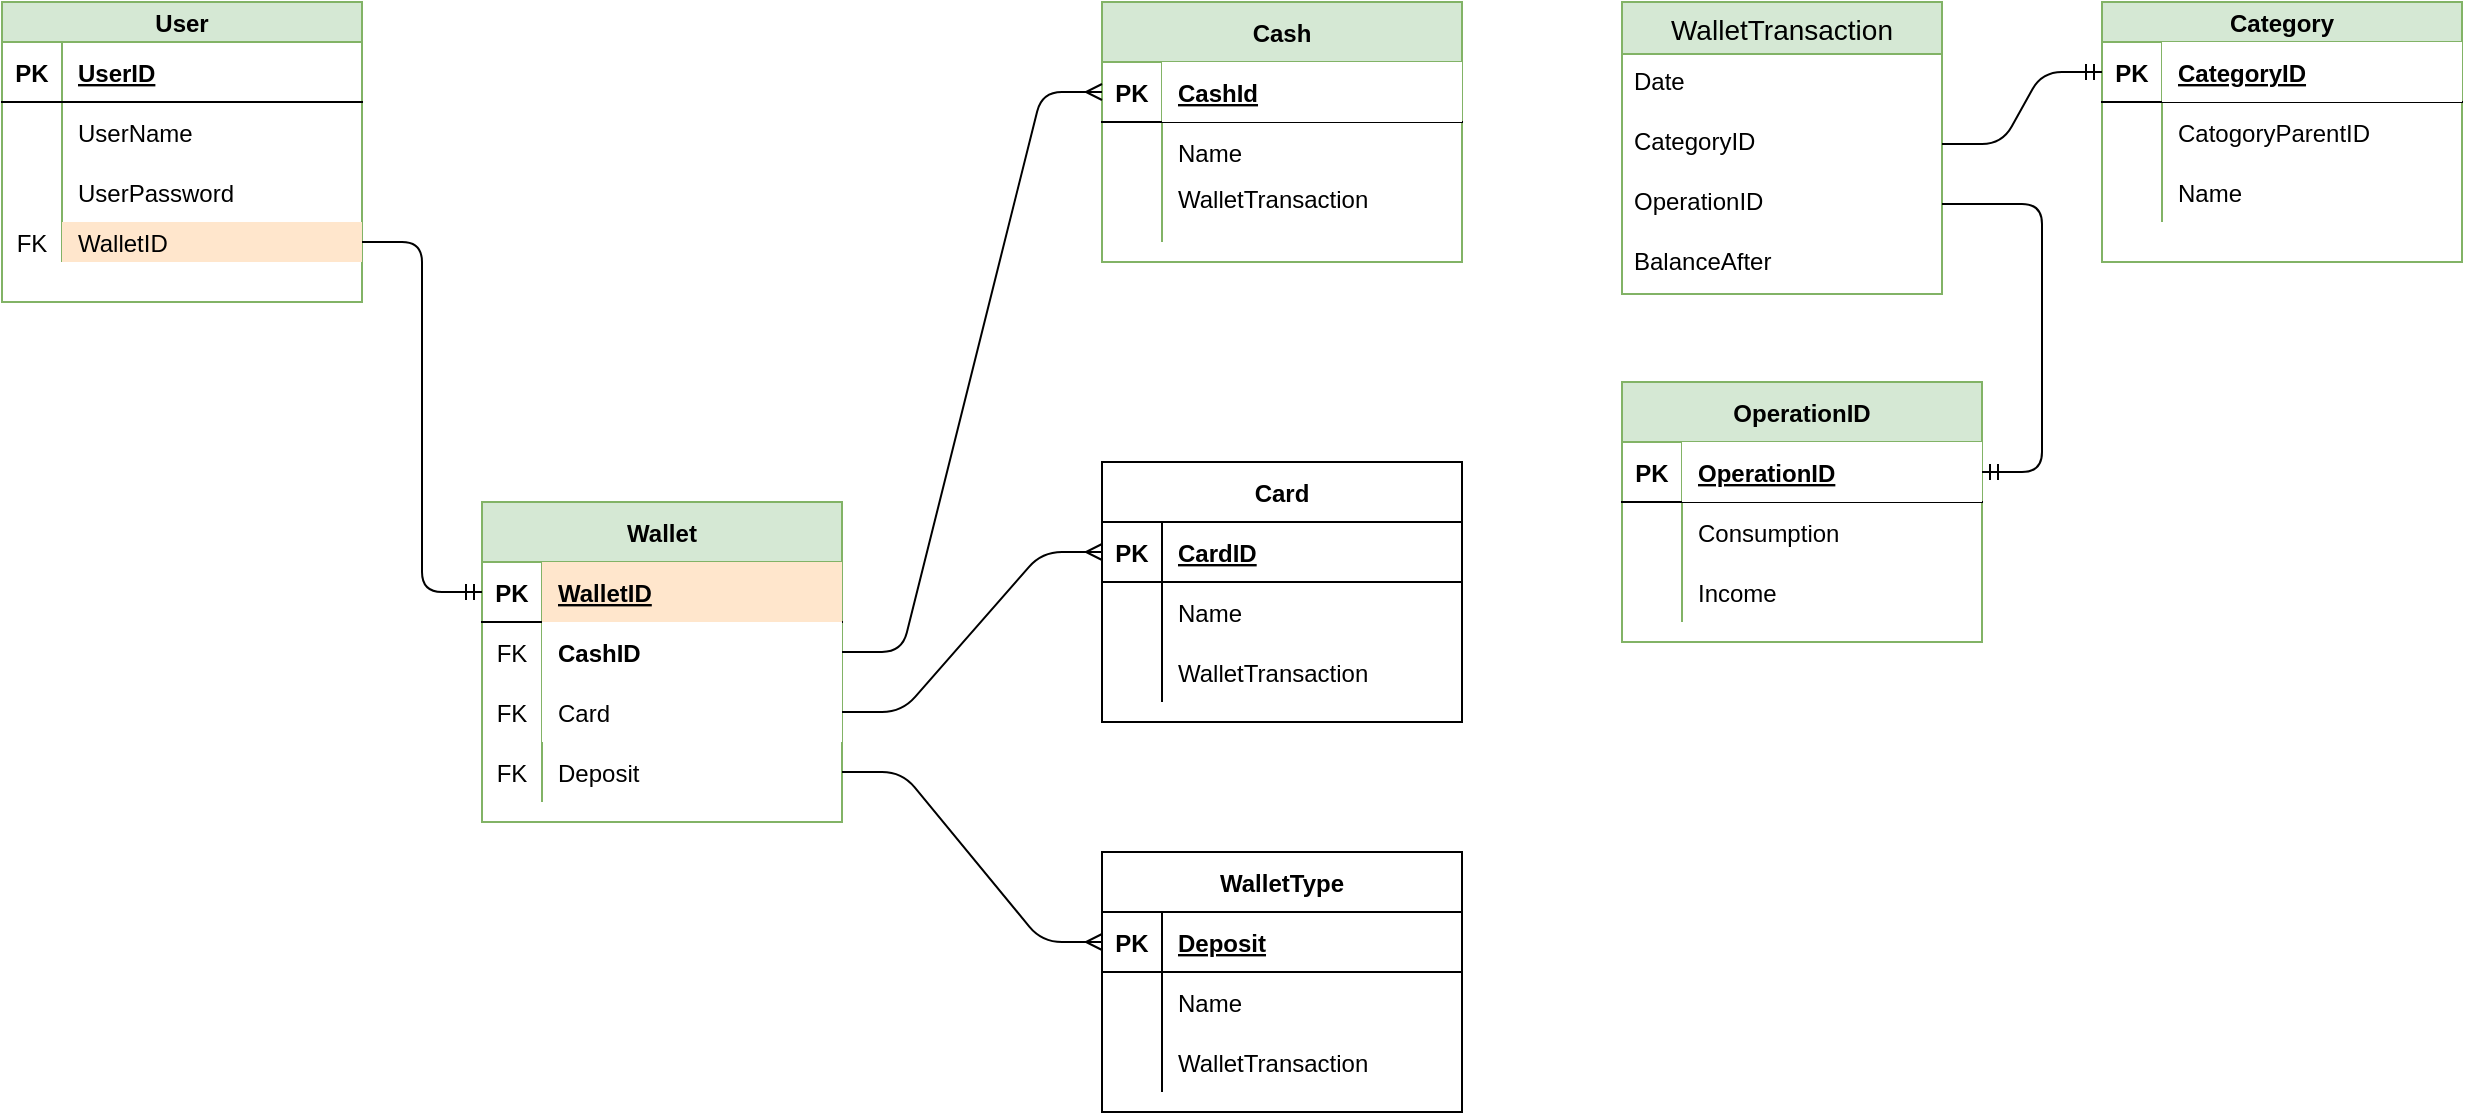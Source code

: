 <mxfile version="14.0.0" type="device"><diagram id="5vE4Cwk6NikiTkPtMlz0" name="Page-1"><mxGraphModel dx="2249" dy="794" grid="1" gridSize="10" guides="1" tooltips="1" connect="1" arrows="1" fold="1" page="1" pageScale="1" pageWidth="827" pageHeight="1169" math="0" shadow="0"><root><mxCell id="0"/><mxCell id="1" parent="0"/><mxCell id="KPh_CFCi_jiM52cF618I-1" value="Wallet" style="shape=table;startSize=30;container=1;collapsible=1;childLayout=tableLayout;fixedRows=1;rowLines=0;fontStyle=1;align=center;resizeLast=1;fillColor=#d5e8d4;strokeColor=#82b366;" parent="1" vertex="1"><mxGeometry x="30" y="300" width="180" height="160" as="geometry"/></mxCell><mxCell id="KPh_CFCi_jiM52cF618I-2" value="" style="shape=partialRectangle;collapsible=0;dropTarget=0;pointerEvents=0;fillColor=none;top=0;left=0;bottom=1;right=0;points=[[0,0.5],[1,0.5]];portConstraint=eastwest;" parent="KPh_CFCi_jiM52cF618I-1" vertex="1"><mxGeometry y="30" width="180" height="30" as="geometry"/></mxCell><mxCell id="KPh_CFCi_jiM52cF618I-3" value="PK" style="shape=partialRectangle;connectable=0;fillColor=none;top=0;left=0;bottom=0;right=0;fontStyle=1;overflow=hidden;" parent="KPh_CFCi_jiM52cF618I-2" vertex="1"><mxGeometry width="30" height="30" as="geometry"/></mxCell><mxCell id="KPh_CFCi_jiM52cF618I-4" value="WalletID" style="shape=partialRectangle;connectable=0;fillColor=#ffe6cc;top=0;left=0;bottom=0;right=0;align=left;spacingLeft=6;fontStyle=5;overflow=hidden;strokeColor=#d79b00;" parent="KPh_CFCi_jiM52cF618I-2" vertex="1"><mxGeometry x="30" width="150" height="30" as="geometry"/></mxCell><mxCell id="KPh_CFCi_jiM52cF618I-32" value="" style="shape=partialRectangle;collapsible=0;dropTarget=0;pointerEvents=0;fillColor=none;top=0;left=0;bottom=0;right=0;points=[[0,0.5],[1,0.5]];portConstraint=eastwest;" parent="KPh_CFCi_jiM52cF618I-1" vertex="1"><mxGeometry y="60" width="180" height="30" as="geometry"/></mxCell><mxCell id="KPh_CFCi_jiM52cF618I-33" value="FK" style="shape=partialRectangle;connectable=0;fillColor=none;top=0;left=0;bottom=0;right=0;editable=1;overflow=hidden;" parent="KPh_CFCi_jiM52cF618I-32" vertex="1"><mxGeometry width="30" height="30" as="geometry"/></mxCell><mxCell id="KPh_CFCi_jiM52cF618I-34" value="CashID" style="shape=partialRectangle;connectable=0;top=0;left=0;bottom=0;right=0;align=left;spacingLeft=6;overflow=hidden;fontStyle=1;" parent="KPh_CFCi_jiM52cF618I-32" vertex="1"><mxGeometry x="30" width="150" height="30" as="geometry"/></mxCell><mxCell id="KPh_CFCi_jiM52cF618I-8" value="" style="shape=partialRectangle;collapsible=0;dropTarget=0;pointerEvents=0;fillColor=none;top=0;left=0;bottom=0;right=0;points=[[0,0.5],[1,0.5]];portConstraint=eastwest;" parent="KPh_CFCi_jiM52cF618I-1" vertex="1"><mxGeometry y="90" width="180" height="30" as="geometry"/></mxCell><mxCell id="KPh_CFCi_jiM52cF618I-9" value="FK" style="shape=partialRectangle;connectable=0;fillColor=none;top=0;left=0;bottom=0;right=0;editable=1;overflow=hidden;" parent="KPh_CFCi_jiM52cF618I-8" vertex="1"><mxGeometry width="30" height="30" as="geometry"/></mxCell><mxCell id="KPh_CFCi_jiM52cF618I-10" value="Card" style="shape=partialRectangle;connectable=0;top=0;left=0;bottom=0;right=0;align=left;spacingLeft=6;overflow=hidden;" parent="KPh_CFCi_jiM52cF618I-8" vertex="1"><mxGeometry x="30" width="150" height="30" as="geometry"/></mxCell><mxCell id="KPh_CFCi_jiM52cF618I-11" value="" style="shape=partialRectangle;collapsible=0;dropTarget=0;pointerEvents=0;fillColor=none;top=0;left=0;bottom=0;right=0;points=[[0,0.5],[1,0.5]];portConstraint=eastwest;" parent="KPh_CFCi_jiM52cF618I-1" vertex="1"><mxGeometry y="120" width="180" height="30" as="geometry"/></mxCell><mxCell id="KPh_CFCi_jiM52cF618I-12" value="FK" style="shape=partialRectangle;connectable=0;fillColor=none;top=0;left=0;bottom=0;right=0;editable=1;overflow=hidden;" parent="KPh_CFCi_jiM52cF618I-11" vertex="1"><mxGeometry width="30" height="30" as="geometry"/></mxCell><mxCell id="KPh_CFCi_jiM52cF618I-13" value="Deposit" style="shape=partialRectangle;connectable=0;fillColor=none;top=0;left=0;bottom=0;right=0;align=left;spacingLeft=6;overflow=hidden;" parent="KPh_CFCi_jiM52cF618I-11" vertex="1"><mxGeometry x="30" width="150" height="30" as="geometry"/></mxCell><mxCell id="KPh_CFCi_jiM52cF618I-36" value="User" style="shape=table;startSize=20;container=1;collapsible=1;childLayout=tableLayout;fixedRows=1;rowLines=0;fontStyle=1;align=center;resizeLast=1;fillColor=#d5e8d4;strokeColor=#82b366;" parent="1" vertex="1"><mxGeometry x="-210" y="50" width="180" height="150" as="geometry"/></mxCell><mxCell id="KPh_CFCi_jiM52cF618I-37" value="" style="shape=partialRectangle;collapsible=0;dropTarget=0;pointerEvents=0;fillColor=none;top=0;left=0;bottom=1;right=0;points=[[0,0.5],[1,0.5]];portConstraint=eastwest;" parent="KPh_CFCi_jiM52cF618I-36" vertex="1"><mxGeometry y="20" width="180" height="30" as="geometry"/></mxCell><mxCell id="KPh_CFCi_jiM52cF618I-38" value="PK" style="shape=partialRectangle;connectable=0;fillColor=none;top=0;left=0;bottom=0;right=0;fontStyle=1;overflow=hidden;" parent="KPh_CFCi_jiM52cF618I-37" vertex="1"><mxGeometry width="30" height="30" as="geometry"/></mxCell><mxCell id="KPh_CFCi_jiM52cF618I-39" value="UserID" style="shape=partialRectangle;connectable=0;fillColor=none;top=0;left=0;bottom=0;right=0;align=left;spacingLeft=6;fontStyle=5;overflow=hidden;" parent="KPh_CFCi_jiM52cF618I-37" vertex="1"><mxGeometry x="30" width="150" height="30" as="geometry"/></mxCell><mxCell id="KPh_CFCi_jiM52cF618I-40" value="" style="shape=partialRectangle;collapsible=0;dropTarget=0;pointerEvents=0;fillColor=none;top=0;left=0;bottom=0;right=0;points=[[0,0.5],[1,0.5]];portConstraint=eastwest;" parent="KPh_CFCi_jiM52cF618I-36" vertex="1"><mxGeometry y="50" width="180" height="30" as="geometry"/></mxCell><mxCell id="KPh_CFCi_jiM52cF618I-41" value="" style="shape=partialRectangle;connectable=0;fillColor=none;top=0;left=0;bottom=0;right=0;editable=1;overflow=hidden;" parent="KPh_CFCi_jiM52cF618I-40" vertex="1"><mxGeometry width="30" height="30" as="geometry"/></mxCell><mxCell id="KPh_CFCi_jiM52cF618I-42" value="UserName" style="shape=partialRectangle;connectable=0;fillColor=none;top=0;left=0;bottom=0;right=0;align=left;spacingLeft=6;overflow=hidden;" parent="KPh_CFCi_jiM52cF618I-40" vertex="1"><mxGeometry x="30" width="150" height="30" as="geometry"/></mxCell><mxCell id="KPh_CFCi_jiM52cF618I-43" value="" style="shape=partialRectangle;collapsible=0;dropTarget=0;pointerEvents=0;fillColor=none;top=0;left=0;bottom=0;right=0;points=[[0,0.5],[1,0.5]];portConstraint=eastwest;" parent="KPh_CFCi_jiM52cF618I-36" vertex="1"><mxGeometry y="80" width="180" height="30" as="geometry"/></mxCell><mxCell id="KPh_CFCi_jiM52cF618I-44" value="" style="shape=partialRectangle;connectable=0;fillColor=none;top=0;left=0;bottom=0;right=0;editable=1;overflow=hidden;" parent="KPh_CFCi_jiM52cF618I-43" vertex="1"><mxGeometry width="30" height="30" as="geometry"/></mxCell><mxCell id="KPh_CFCi_jiM52cF618I-45" value="UserPassword" style="shape=partialRectangle;connectable=0;fillColor=none;top=0;left=0;bottom=0;right=0;align=left;spacingLeft=6;overflow=hidden;" parent="KPh_CFCi_jiM52cF618I-43" vertex="1"><mxGeometry x="30" width="150" height="30" as="geometry"/></mxCell><mxCell id="KPh_CFCi_jiM52cF618I-46" value="" style="shape=partialRectangle;collapsible=0;dropTarget=0;pointerEvents=0;fillColor=none;top=0;left=0;bottom=0;right=0;points=[[0,0.5],[1,0.5]];portConstraint=eastwest;" parent="KPh_CFCi_jiM52cF618I-36" vertex="1"><mxGeometry y="110" width="180" height="20" as="geometry"/></mxCell><mxCell id="KPh_CFCi_jiM52cF618I-47" value="FK" style="shape=partialRectangle;connectable=0;fillColor=none;top=0;left=0;bottom=0;right=0;editable=1;overflow=hidden;" parent="KPh_CFCi_jiM52cF618I-46" vertex="1"><mxGeometry width="30" height="20" as="geometry"/></mxCell><mxCell id="KPh_CFCi_jiM52cF618I-48" value="WalletID" style="shape=partialRectangle;connectable=0;fillColor=#ffe6cc;top=0;left=0;bottom=0;right=0;align=left;spacingLeft=6;overflow=hidden;strokeColor=#d79b00;" parent="KPh_CFCi_jiM52cF618I-46" vertex="1"><mxGeometry x="30" width="150" height="20" as="geometry"/></mxCell><mxCell id="KPh_CFCi_jiM52cF618I-73" value="OperationID" style="shape=table;startSize=30;container=1;collapsible=1;childLayout=tableLayout;fixedRows=1;rowLines=0;fontStyle=1;align=center;resizeLast=1;fillColor=#d5e8d4;strokeColor=#82b366;" parent="1" vertex="1"><mxGeometry x="600" y="240" width="180" height="130" as="geometry"/></mxCell><mxCell id="KPh_CFCi_jiM52cF618I-74" value="" style="shape=partialRectangle;collapsible=0;dropTarget=0;pointerEvents=0;fillColor=none;top=0;left=0;bottom=1;right=0;points=[[0,0.5],[1,0.5]];portConstraint=eastwest;" parent="KPh_CFCi_jiM52cF618I-73" vertex="1"><mxGeometry y="30" width="180" height="30" as="geometry"/></mxCell><mxCell id="KPh_CFCi_jiM52cF618I-75" value="PK" style="shape=partialRectangle;connectable=0;fillColor=none;top=0;left=0;bottom=0;right=0;fontStyle=1;overflow=hidden;" parent="KPh_CFCi_jiM52cF618I-74" vertex="1"><mxGeometry width="30" height="30" as="geometry"/></mxCell><mxCell id="KPh_CFCi_jiM52cF618I-76" value="OperationID" style="shape=partialRectangle;connectable=0;top=0;left=0;bottom=0;right=0;align=left;spacingLeft=6;fontStyle=5;overflow=hidden;" parent="KPh_CFCi_jiM52cF618I-74" vertex="1"><mxGeometry x="30" width="150" height="30" as="geometry"/></mxCell><mxCell id="KPh_CFCi_jiM52cF618I-77" value="" style="shape=partialRectangle;collapsible=0;dropTarget=0;pointerEvents=0;fillColor=none;top=0;left=0;bottom=0;right=0;points=[[0,0.5],[1,0.5]];portConstraint=eastwest;" parent="KPh_CFCi_jiM52cF618I-73" vertex="1"><mxGeometry y="60" width="180" height="30" as="geometry"/></mxCell><mxCell id="KPh_CFCi_jiM52cF618I-78" value="" style="shape=partialRectangle;connectable=0;fillColor=none;top=0;left=0;bottom=0;right=0;editable=1;overflow=hidden;" parent="KPh_CFCi_jiM52cF618I-77" vertex="1"><mxGeometry width="30" height="30" as="geometry"/></mxCell><mxCell id="KPh_CFCi_jiM52cF618I-79" value="Consumption" style="shape=partialRectangle;connectable=0;fillColor=none;top=0;left=0;bottom=0;right=0;align=left;spacingLeft=6;overflow=hidden;" parent="KPh_CFCi_jiM52cF618I-77" vertex="1"><mxGeometry x="30" width="150" height="30" as="geometry"/></mxCell><mxCell id="KPh_CFCi_jiM52cF618I-80" value="" style="shape=partialRectangle;collapsible=0;dropTarget=0;pointerEvents=0;fillColor=none;top=0;left=0;bottom=0;right=0;points=[[0,0.5],[1,0.5]];portConstraint=eastwest;" parent="KPh_CFCi_jiM52cF618I-73" vertex="1"><mxGeometry y="90" width="180" height="30" as="geometry"/></mxCell><mxCell id="KPh_CFCi_jiM52cF618I-81" value="" style="shape=partialRectangle;connectable=0;fillColor=none;top=0;left=0;bottom=0;right=0;editable=1;overflow=hidden;" parent="KPh_CFCi_jiM52cF618I-80" vertex="1"><mxGeometry width="30" height="30" as="geometry"/></mxCell><mxCell id="KPh_CFCi_jiM52cF618I-82" value="Income" style="shape=partialRectangle;connectable=0;fillColor=none;top=0;left=0;bottom=0;right=0;align=left;spacingLeft=6;overflow=hidden;" parent="KPh_CFCi_jiM52cF618I-80" vertex="1"><mxGeometry x="30" width="150" height="30" as="geometry"/></mxCell><mxCell id="KPh_CFCi_jiM52cF618I-92" value="Category" style="shape=table;startSize=20;container=1;collapsible=1;childLayout=tableLayout;fixedRows=1;rowLines=0;fontStyle=1;align=center;resizeLast=1;fillColor=#d5e8d4;strokeColor=#82b366;" parent="1" vertex="1"><mxGeometry x="840" y="50" width="180" height="130" as="geometry"/></mxCell><mxCell id="KPh_CFCi_jiM52cF618I-93" value="" style="shape=partialRectangle;collapsible=0;dropTarget=0;pointerEvents=0;fillColor=none;top=0;left=0;bottom=1;right=0;points=[[0,0.5],[1,0.5]];portConstraint=eastwest;" parent="KPh_CFCi_jiM52cF618I-92" vertex="1"><mxGeometry y="20" width="180" height="30" as="geometry"/></mxCell><mxCell id="KPh_CFCi_jiM52cF618I-94" value="PK" style="shape=partialRectangle;connectable=0;fillColor=none;top=0;left=0;bottom=0;right=0;fontStyle=1;overflow=hidden;" parent="KPh_CFCi_jiM52cF618I-93" vertex="1"><mxGeometry width="30" height="30" as="geometry"/></mxCell><mxCell id="KPh_CFCi_jiM52cF618I-95" value="CategoryID" style="shape=partialRectangle;connectable=0;top=0;left=0;bottom=0;right=0;align=left;spacingLeft=6;fontStyle=5;overflow=hidden;" parent="KPh_CFCi_jiM52cF618I-93" vertex="1"><mxGeometry x="30" width="150" height="30" as="geometry"/></mxCell><mxCell id="KPh_CFCi_jiM52cF618I-96" value="" style="shape=partialRectangle;collapsible=0;dropTarget=0;pointerEvents=0;fillColor=none;top=0;left=0;bottom=0;right=0;points=[[0,0.5],[1,0.5]];portConstraint=eastwest;" parent="KPh_CFCi_jiM52cF618I-92" vertex="1"><mxGeometry y="50" width="180" height="30" as="geometry"/></mxCell><mxCell id="KPh_CFCi_jiM52cF618I-97" value="" style="shape=partialRectangle;connectable=0;fillColor=none;top=0;left=0;bottom=0;right=0;editable=1;overflow=hidden;" parent="KPh_CFCi_jiM52cF618I-96" vertex="1"><mxGeometry width="30" height="30" as="geometry"/></mxCell><mxCell id="KPh_CFCi_jiM52cF618I-98" value="CatogoryParentID" style="shape=partialRectangle;connectable=0;fillColor=none;top=0;left=0;bottom=0;right=0;align=left;spacingLeft=6;overflow=hidden;" parent="KPh_CFCi_jiM52cF618I-96" vertex="1"><mxGeometry x="30" width="150" height="30" as="geometry"/></mxCell><mxCell id="KPh_CFCi_jiM52cF618I-99" value="" style="shape=partialRectangle;collapsible=0;dropTarget=0;pointerEvents=0;fillColor=none;top=0;left=0;bottom=0;right=0;points=[[0,0.5],[1,0.5]];portConstraint=eastwest;" parent="KPh_CFCi_jiM52cF618I-92" vertex="1"><mxGeometry y="80" width="180" height="30" as="geometry"/></mxCell><mxCell id="KPh_CFCi_jiM52cF618I-100" value="" style="shape=partialRectangle;connectable=0;fillColor=none;top=0;left=0;bottom=0;right=0;editable=1;overflow=hidden;" parent="KPh_CFCi_jiM52cF618I-99" vertex="1"><mxGeometry width="30" height="30" as="geometry"/></mxCell><mxCell id="KPh_CFCi_jiM52cF618I-101" value="Name" style="shape=partialRectangle;connectable=0;fillColor=none;top=0;left=0;bottom=0;right=0;align=left;spacingLeft=6;overflow=hidden;" parent="KPh_CFCi_jiM52cF618I-99" vertex="1"><mxGeometry x="30" width="150" height="30" as="geometry"/></mxCell><mxCell id="Ck_JbC3xC5aJWMLFWlr0-1" value="" style="edgeStyle=entityRelationEdgeStyle;fontSize=12;html=1;endArrow=ERmandOne;" parent="1" source="KPh_CFCi_jiM52cF618I-46" target="KPh_CFCi_jiM52cF618I-2" edge="1"><mxGeometry width="100" height="100" relative="1" as="geometry"><mxPoint x="-20" y="260" as="sourcePoint"/><mxPoint x="60" y="130" as="targetPoint"/></mxGeometry></mxCell><mxCell id="Ck_JbC3xC5aJWMLFWlr0-4" value="Cash" style="shape=table;startSize=30;container=1;collapsible=1;childLayout=tableLayout;fixedRows=1;rowLines=0;fontStyle=1;align=center;resizeLast=1;fillColor=#d5e8d4;strokeColor=#82b366;" parent="1" vertex="1"><mxGeometry x="340" y="50" width="180" height="130" as="geometry"/></mxCell><mxCell id="Ck_JbC3xC5aJWMLFWlr0-5" value="" style="shape=partialRectangle;collapsible=0;dropTarget=0;pointerEvents=0;fillColor=none;top=0;left=0;bottom=1;right=0;points=[[0,0.5],[1,0.5]];portConstraint=eastwest;" parent="Ck_JbC3xC5aJWMLFWlr0-4" vertex="1"><mxGeometry y="30" width="180" height="30" as="geometry"/></mxCell><mxCell id="Ck_JbC3xC5aJWMLFWlr0-6" value="PK" style="shape=partialRectangle;connectable=0;fillColor=none;top=0;left=0;bottom=0;right=0;fontStyle=1;overflow=hidden;" parent="Ck_JbC3xC5aJWMLFWlr0-5" vertex="1"><mxGeometry width="30" height="30" as="geometry"/></mxCell><mxCell id="Ck_JbC3xC5aJWMLFWlr0-7" value="CashId" style="shape=partialRectangle;connectable=0;top=0;left=0;bottom=0;right=0;align=left;spacingLeft=6;fontStyle=5;overflow=hidden;" parent="Ck_JbC3xC5aJWMLFWlr0-5" vertex="1"><mxGeometry x="30" width="150" height="30" as="geometry"/></mxCell><mxCell id="Ck_JbC3xC5aJWMLFWlr0-8" value="" style="shape=partialRectangle;collapsible=0;dropTarget=0;pointerEvents=0;fillColor=none;top=0;left=0;bottom=0;right=0;points=[[0,0.5],[1,0.5]];portConstraint=eastwest;" parent="Ck_JbC3xC5aJWMLFWlr0-4" vertex="1"><mxGeometry y="60" width="180" height="30" as="geometry"/></mxCell><mxCell id="Ck_JbC3xC5aJWMLFWlr0-9" value="" style="shape=partialRectangle;connectable=0;fillColor=none;top=0;left=0;bottom=0;right=0;editable=1;overflow=hidden;" parent="Ck_JbC3xC5aJWMLFWlr0-8" vertex="1"><mxGeometry width="30" height="30" as="geometry"/></mxCell><mxCell id="Ck_JbC3xC5aJWMLFWlr0-10" value="Name" style="shape=partialRectangle;connectable=0;fillColor=none;top=0;left=0;bottom=0;right=0;align=left;spacingLeft=6;overflow=hidden;" parent="Ck_JbC3xC5aJWMLFWlr0-8" vertex="1"><mxGeometry x="30" width="150" height="30" as="geometry"/></mxCell><mxCell id="Ck_JbC3xC5aJWMLFWlr0-19" value="" style="shape=partialRectangle;collapsible=0;dropTarget=0;pointerEvents=0;fillColor=none;top=0;left=0;bottom=0;right=0;points=[[0,0.5],[1,0.5]];portConstraint=eastwest;" parent="Ck_JbC3xC5aJWMLFWlr0-4" vertex="1"><mxGeometry y="90" width="180" height="30" as="geometry"/></mxCell><mxCell id="Ck_JbC3xC5aJWMLFWlr0-20" value="" style="shape=partialRectangle;connectable=0;fillColor=none;top=0;left=0;bottom=0;right=0;editable=1;overflow=hidden;" parent="Ck_JbC3xC5aJWMLFWlr0-19" vertex="1"><mxGeometry width="30" height="30" as="geometry"/></mxCell><mxCell id="Ck_JbC3xC5aJWMLFWlr0-21" value="WalletTransaction&#10;" style="shape=partialRectangle;connectable=0;fillColor=none;top=0;left=0;bottom=0;right=0;align=left;spacingLeft=6;overflow=hidden;" parent="Ck_JbC3xC5aJWMLFWlr0-19" vertex="1"><mxGeometry x="30" width="150" height="30" as="geometry"/></mxCell><mxCell id="Ck_JbC3xC5aJWMLFWlr0-22" value="Card" style="shape=table;startSize=30;container=1;collapsible=1;childLayout=tableLayout;fixedRows=1;rowLines=0;fontStyle=1;align=center;resizeLast=1;" parent="1" vertex="1"><mxGeometry x="340" y="280" width="180" height="130" as="geometry"/></mxCell><mxCell id="Ck_JbC3xC5aJWMLFWlr0-23" value="" style="shape=partialRectangle;collapsible=0;dropTarget=0;pointerEvents=0;fillColor=none;top=0;left=0;bottom=1;right=0;points=[[0,0.5],[1,0.5]];portConstraint=eastwest;" parent="Ck_JbC3xC5aJWMLFWlr0-22" vertex="1"><mxGeometry y="30" width="180" height="30" as="geometry"/></mxCell><mxCell id="Ck_JbC3xC5aJWMLFWlr0-24" value="PK" style="shape=partialRectangle;connectable=0;fillColor=none;top=0;left=0;bottom=0;right=0;fontStyle=1;overflow=hidden;" parent="Ck_JbC3xC5aJWMLFWlr0-23" vertex="1"><mxGeometry width="30" height="30" as="geometry"/></mxCell><mxCell id="Ck_JbC3xC5aJWMLFWlr0-25" value="CardID" style="shape=partialRectangle;connectable=0;fillColor=none;top=0;left=0;bottom=0;right=0;align=left;spacingLeft=6;fontStyle=5;overflow=hidden;" parent="Ck_JbC3xC5aJWMLFWlr0-23" vertex="1"><mxGeometry x="30" width="150" height="30" as="geometry"/></mxCell><mxCell id="Ck_JbC3xC5aJWMLFWlr0-26" value="" style="shape=partialRectangle;collapsible=0;dropTarget=0;pointerEvents=0;fillColor=none;top=0;left=0;bottom=0;right=0;points=[[0,0.5],[1,0.5]];portConstraint=eastwest;" parent="Ck_JbC3xC5aJWMLFWlr0-22" vertex="1"><mxGeometry y="60" width="180" height="30" as="geometry"/></mxCell><mxCell id="Ck_JbC3xC5aJWMLFWlr0-27" value="" style="shape=partialRectangle;connectable=0;fillColor=none;top=0;left=0;bottom=0;right=0;editable=1;overflow=hidden;" parent="Ck_JbC3xC5aJWMLFWlr0-26" vertex="1"><mxGeometry width="30" height="30" as="geometry"/></mxCell><mxCell id="Ck_JbC3xC5aJWMLFWlr0-28" value="Name" style="shape=partialRectangle;connectable=0;fillColor=none;top=0;left=0;bottom=0;right=0;align=left;spacingLeft=6;overflow=hidden;" parent="Ck_JbC3xC5aJWMLFWlr0-26" vertex="1"><mxGeometry x="30" width="150" height="30" as="geometry"/></mxCell><mxCell id="Ck_JbC3xC5aJWMLFWlr0-32" value="" style="shape=partialRectangle;collapsible=0;dropTarget=0;pointerEvents=0;fillColor=none;top=0;left=0;bottom=0;right=0;points=[[0,0.5],[1,0.5]];portConstraint=eastwest;" parent="Ck_JbC3xC5aJWMLFWlr0-22" vertex="1"><mxGeometry y="90" width="180" height="30" as="geometry"/></mxCell><mxCell id="Ck_JbC3xC5aJWMLFWlr0-33" value="" style="shape=partialRectangle;connectable=0;fillColor=none;top=0;left=0;bottom=0;right=0;editable=1;overflow=hidden;" parent="Ck_JbC3xC5aJWMLFWlr0-32" vertex="1"><mxGeometry width="30" height="30" as="geometry"/></mxCell><mxCell id="Ck_JbC3xC5aJWMLFWlr0-34" value="WalletTransaction" style="shape=partialRectangle;connectable=0;fillColor=none;top=0;left=0;bottom=0;right=0;align=left;spacingLeft=6;overflow=hidden;" parent="Ck_JbC3xC5aJWMLFWlr0-32" vertex="1"><mxGeometry x="30" width="150" height="30" as="geometry"/></mxCell><mxCell id="Ck_JbC3xC5aJWMLFWlr0-35" value="WalletType" style="shape=table;startSize=30;container=1;collapsible=1;childLayout=tableLayout;fixedRows=1;rowLines=0;fontStyle=1;align=center;resizeLast=1;" parent="1" vertex="1"><mxGeometry x="340" y="475" width="180" height="130" as="geometry"/></mxCell><mxCell id="Ck_JbC3xC5aJWMLFWlr0-36" value="" style="shape=partialRectangle;collapsible=0;dropTarget=0;pointerEvents=0;fillColor=none;top=0;left=0;bottom=1;right=0;points=[[0,0.5],[1,0.5]];portConstraint=eastwest;" parent="Ck_JbC3xC5aJWMLFWlr0-35" vertex="1"><mxGeometry y="30" width="180" height="30" as="geometry"/></mxCell><mxCell id="Ck_JbC3xC5aJWMLFWlr0-37" value="PK" style="shape=partialRectangle;connectable=0;fillColor=none;top=0;left=0;bottom=0;right=0;fontStyle=1;overflow=hidden;" parent="Ck_JbC3xC5aJWMLFWlr0-36" vertex="1"><mxGeometry width="30" height="30" as="geometry"/></mxCell><mxCell id="Ck_JbC3xC5aJWMLFWlr0-38" value="Deposit" style="shape=partialRectangle;connectable=0;fillColor=none;top=0;left=0;bottom=0;right=0;align=left;spacingLeft=6;fontStyle=5;overflow=hidden;" parent="Ck_JbC3xC5aJWMLFWlr0-36" vertex="1"><mxGeometry x="30" width="150" height="30" as="geometry"/></mxCell><mxCell id="Ck_JbC3xC5aJWMLFWlr0-39" value="" style="shape=partialRectangle;collapsible=0;dropTarget=0;pointerEvents=0;fillColor=none;top=0;left=0;bottom=0;right=0;points=[[0,0.5],[1,0.5]];portConstraint=eastwest;" parent="Ck_JbC3xC5aJWMLFWlr0-35" vertex="1"><mxGeometry y="60" width="180" height="30" as="geometry"/></mxCell><mxCell id="Ck_JbC3xC5aJWMLFWlr0-40" value="" style="shape=partialRectangle;connectable=0;fillColor=none;top=0;left=0;bottom=0;right=0;editable=1;overflow=hidden;" parent="Ck_JbC3xC5aJWMLFWlr0-39" vertex="1"><mxGeometry width="30" height="30" as="geometry"/></mxCell><mxCell id="Ck_JbC3xC5aJWMLFWlr0-41" value="Name" style="shape=partialRectangle;connectable=0;fillColor=none;top=0;left=0;bottom=0;right=0;align=left;spacingLeft=6;overflow=hidden;" parent="Ck_JbC3xC5aJWMLFWlr0-39" vertex="1"><mxGeometry x="30" width="150" height="30" as="geometry"/></mxCell><mxCell id="Ck_JbC3xC5aJWMLFWlr0-45" value="" style="shape=partialRectangle;collapsible=0;dropTarget=0;pointerEvents=0;fillColor=none;top=0;left=0;bottom=0;right=0;points=[[0,0.5],[1,0.5]];portConstraint=eastwest;" parent="Ck_JbC3xC5aJWMLFWlr0-35" vertex="1"><mxGeometry y="90" width="180" height="30" as="geometry"/></mxCell><mxCell id="Ck_JbC3xC5aJWMLFWlr0-46" value="" style="shape=partialRectangle;connectable=0;fillColor=none;top=0;left=0;bottom=0;right=0;editable=1;overflow=hidden;" parent="Ck_JbC3xC5aJWMLFWlr0-45" vertex="1"><mxGeometry width="30" height="30" as="geometry"/></mxCell><mxCell id="Ck_JbC3xC5aJWMLFWlr0-47" value="WalletTransaction" style="shape=partialRectangle;connectable=0;fillColor=none;top=0;left=0;bottom=0;right=0;align=left;spacingLeft=6;overflow=hidden;" parent="Ck_JbC3xC5aJWMLFWlr0-45" vertex="1"><mxGeometry x="30" width="150" height="30" as="geometry"/></mxCell><mxCell id="Ck_JbC3xC5aJWMLFWlr0-48" value="" style="edgeStyle=entityRelationEdgeStyle;fontSize=12;html=1;endArrow=ERmany;entryX=0;entryY=0.5;entryDx=0;entryDy=0;" parent="1" source="KPh_CFCi_jiM52cF618I-32" target="Ck_JbC3xC5aJWMLFWlr0-5" edge="1"><mxGeometry width="100" height="100" relative="1" as="geometry"><mxPoint x="210" y="380" as="sourcePoint"/><mxPoint x="310" y="280" as="targetPoint"/></mxGeometry></mxCell><mxCell id="Ck_JbC3xC5aJWMLFWlr0-52" value="" style="edgeStyle=entityRelationEdgeStyle;fontSize=12;html=1;endArrow=ERmany;" parent="1" source="KPh_CFCi_jiM52cF618I-8" target="Ck_JbC3xC5aJWMLFWlr0-23" edge="1"><mxGeometry width="100" height="100" relative="1" as="geometry"><mxPoint x="210" y="410" as="sourcePoint"/><mxPoint x="310" y="310" as="targetPoint"/></mxGeometry></mxCell><mxCell id="Ck_JbC3xC5aJWMLFWlr0-53" value="" style="edgeStyle=entityRelationEdgeStyle;fontSize=12;html=1;endArrow=ERmany;" parent="1" source="KPh_CFCi_jiM52cF618I-11" target="Ck_JbC3xC5aJWMLFWlr0-36" edge="1"><mxGeometry width="100" height="100" relative="1" as="geometry"><mxPoint x="270" y="575" as="sourcePoint"/><mxPoint x="370" y="475" as="targetPoint"/></mxGeometry></mxCell><mxCell id="Ck_JbC3xC5aJWMLFWlr0-67" value="WalletTransaction" style="swimlane;fontStyle=0;childLayout=stackLayout;horizontal=1;startSize=26;horizontalStack=0;resizeParent=1;resizeParentMax=0;resizeLast=0;collapsible=1;marginBottom=0;align=center;fontSize=14;fillColor=#d5e8d4;strokeColor=#82b366;" parent="1" vertex="1"><mxGeometry x="600" y="50" width="160" height="146" as="geometry"/></mxCell><mxCell id="Ck_JbC3xC5aJWMLFWlr0-68" value="Date" style="text;strokeColor=none;fillColor=none;spacingLeft=4;spacingRight=4;overflow=hidden;rotatable=0;points=[[0,0.5],[1,0.5]];portConstraint=eastwest;fontSize=12;" parent="Ck_JbC3xC5aJWMLFWlr0-67" vertex="1"><mxGeometry y="26" width="160" height="30" as="geometry"/></mxCell><mxCell id="Ck_JbC3xC5aJWMLFWlr0-69" value="CategoryID" style="text;strokeColor=none;fillColor=none;spacingLeft=4;spacingRight=4;overflow=hidden;rotatable=0;points=[[0,0.5],[1,0.5]];portConstraint=eastwest;fontSize=12;" parent="Ck_JbC3xC5aJWMLFWlr0-67" vertex="1"><mxGeometry y="56" width="160" height="30" as="geometry"/></mxCell><mxCell id="Ck_JbC3xC5aJWMLFWlr0-70" value="OperationID" style="text;strokeColor=none;fillColor=none;spacingLeft=4;spacingRight=4;overflow=hidden;rotatable=0;points=[[0,0.5],[1,0.5]];portConstraint=eastwest;fontSize=12;" parent="Ck_JbC3xC5aJWMLFWlr0-67" vertex="1"><mxGeometry y="86" width="160" height="30" as="geometry"/></mxCell><mxCell id="Ck_JbC3xC5aJWMLFWlr0-72" value="BalanceAfter" style="text;strokeColor=none;fillColor=none;spacingLeft=4;spacingRight=4;overflow=hidden;rotatable=0;points=[[0,0.5],[1,0.5]];portConstraint=eastwest;fontSize=12;" parent="Ck_JbC3xC5aJWMLFWlr0-67" vertex="1"><mxGeometry y="116" width="160" height="30" as="geometry"/></mxCell><mxCell id="Ck_JbC3xC5aJWMLFWlr0-74" value="" style="edgeStyle=entityRelationEdgeStyle;fontSize=12;html=1;endArrow=ERmandOne;" parent="1" source="Ck_JbC3xC5aJWMLFWlr0-70" target="KPh_CFCi_jiM52cF618I-74" edge="1"><mxGeometry width="100" height="100" relative="1" as="geometry"><mxPoint x="460" y="450" as="sourcePoint"/><mxPoint x="560" y="350" as="targetPoint"/></mxGeometry></mxCell><mxCell id="Ck_JbC3xC5aJWMLFWlr0-77" value="" style="edgeStyle=entityRelationEdgeStyle;fontSize=12;html=1;endArrow=ERmandOne;" parent="1" source="Ck_JbC3xC5aJWMLFWlr0-69" target="KPh_CFCi_jiM52cF618I-93" edge="1"><mxGeometry width="100" height="100" relative="1" as="geometry"><mxPoint x="530" y="140" as="sourcePoint"/><mxPoint x="560" y="350" as="targetPoint"/></mxGeometry></mxCell></root></mxGraphModel></diagram></mxfile>